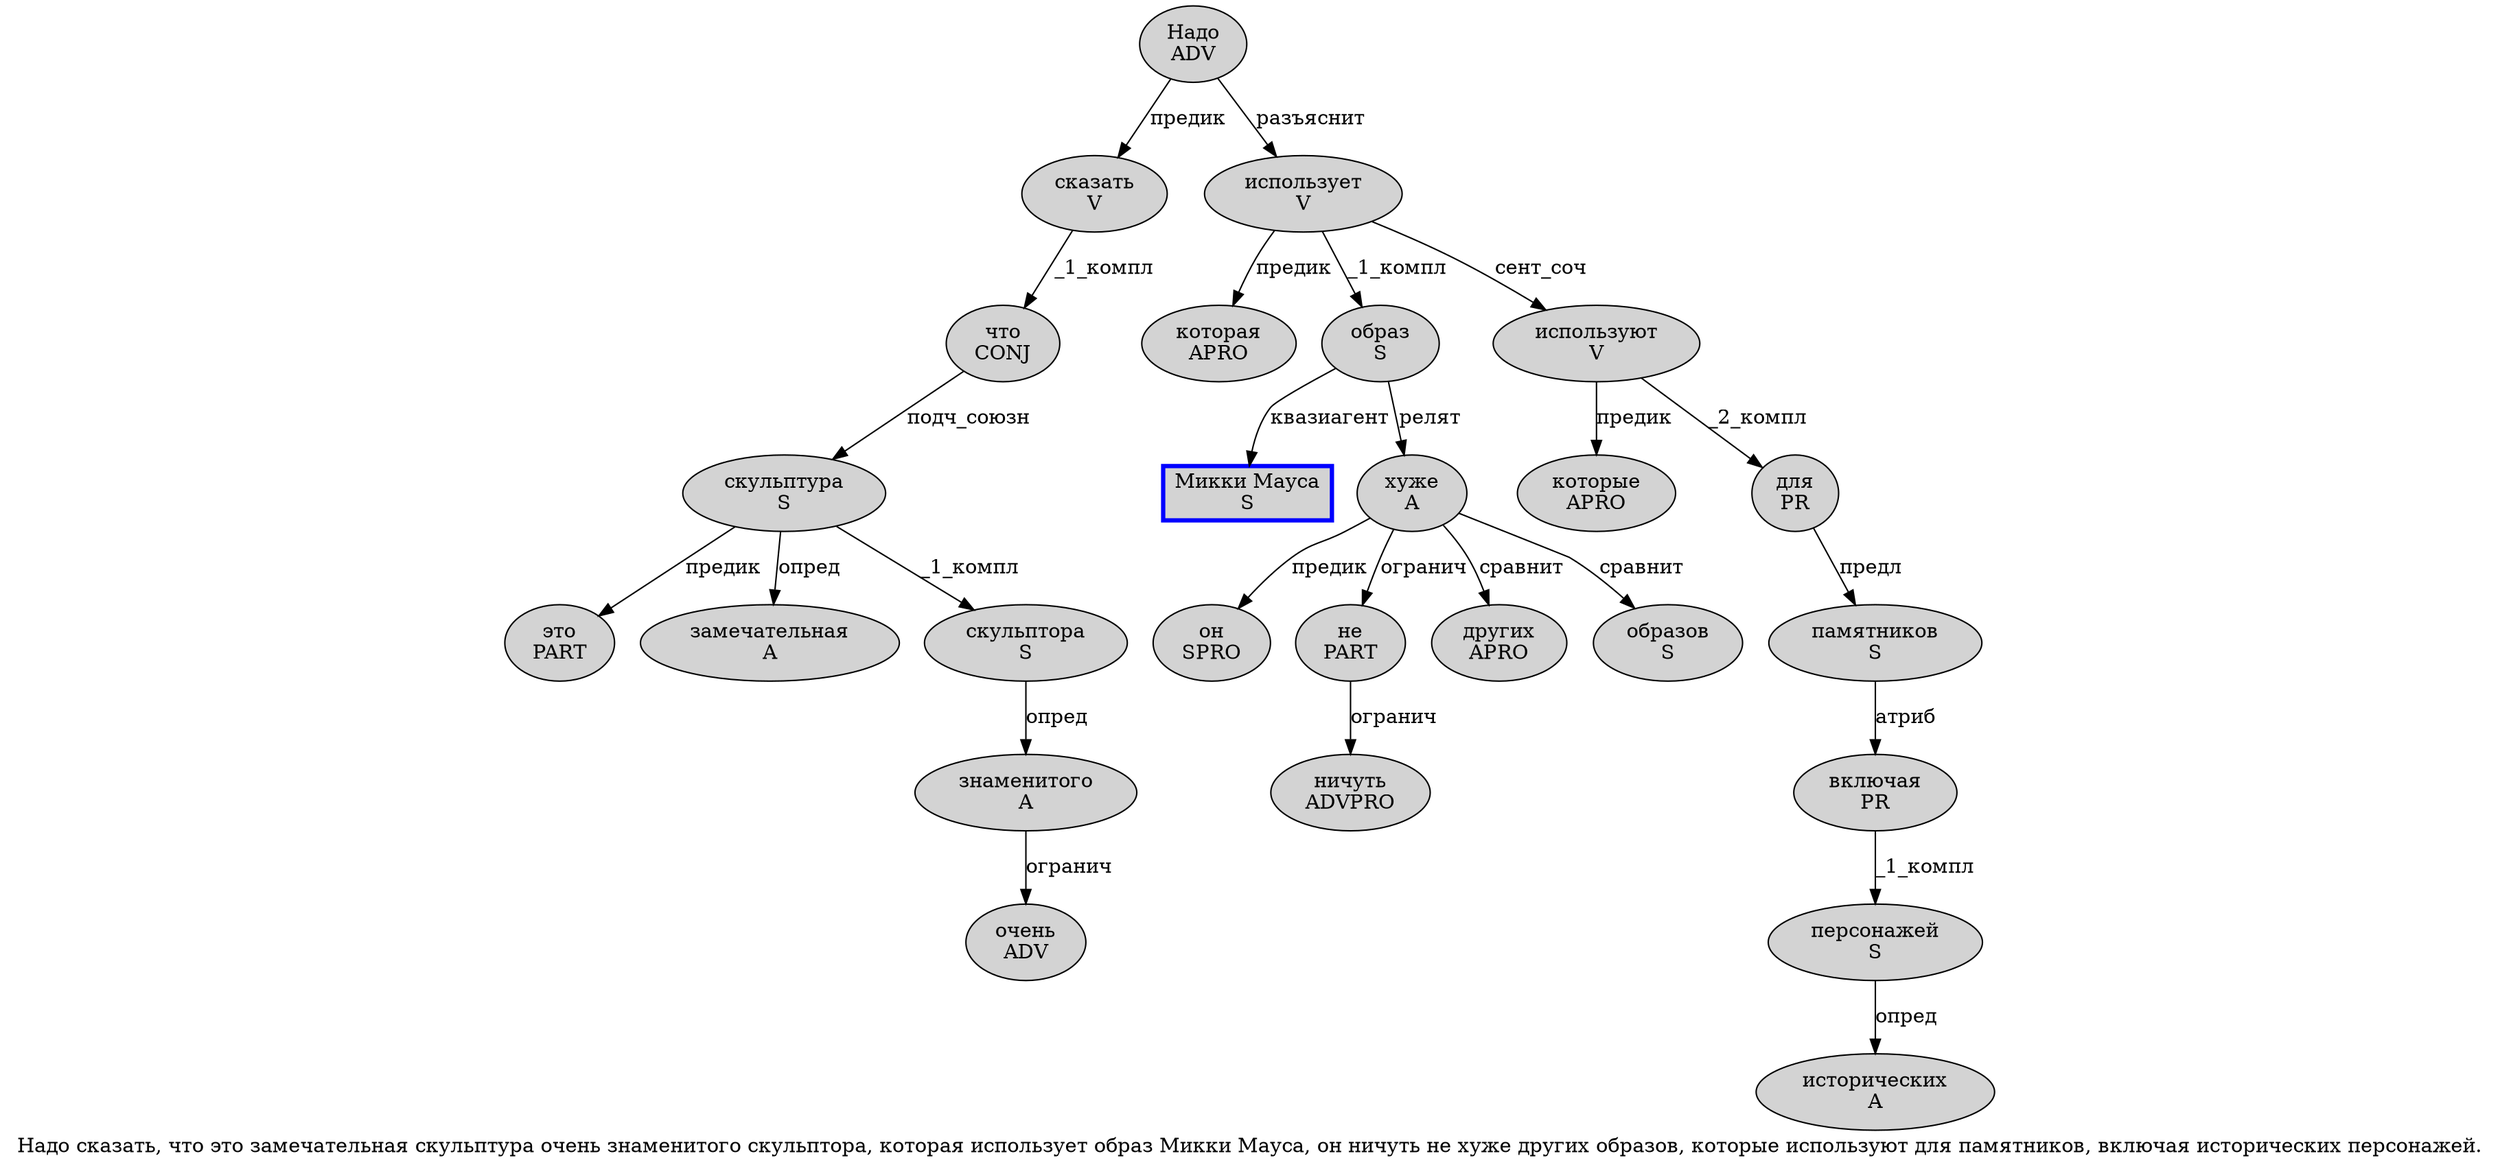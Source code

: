 digraph SENTENCE_805 {
	graph [label="Надо сказать, что это замечательная скульптура очень знаменитого скульптора, которая использует образ Микки Мауса, он ничуть не хуже других образов, которые используют для памятников, включая исторических персонажей."]
	node [style=filled]
		0 [label="Надо
ADV" color="" fillcolor=lightgray penwidth=1 shape=ellipse]
		1 [label="сказать
V" color="" fillcolor=lightgray penwidth=1 shape=ellipse]
		3 [label="что
CONJ" color="" fillcolor=lightgray penwidth=1 shape=ellipse]
		4 [label="это
PART" color="" fillcolor=lightgray penwidth=1 shape=ellipse]
		5 [label="замечательная
A" color="" fillcolor=lightgray penwidth=1 shape=ellipse]
		6 [label="скульптура
S" color="" fillcolor=lightgray penwidth=1 shape=ellipse]
		7 [label="очень
ADV" color="" fillcolor=lightgray penwidth=1 shape=ellipse]
		8 [label="знаменитого
A" color="" fillcolor=lightgray penwidth=1 shape=ellipse]
		9 [label="скульптора
S" color="" fillcolor=lightgray penwidth=1 shape=ellipse]
		11 [label="которая
APRO" color="" fillcolor=lightgray penwidth=1 shape=ellipse]
		12 [label="использует
V" color="" fillcolor=lightgray penwidth=1 shape=ellipse]
		13 [label="образ
S" color="" fillcolor=lightgray penwidth=1 shape=ellipse]
		14 [label="Микки Мауса
S" color=blue fillcolor=lightgray penwidth=3 shape=box]
		16 [label="он
SPRO" color="" fillcolor=lightgray penwidth=1 shape=ellipse]
		17 [label="ничуть
ADVPRO" color="" fillcolor=lightgray penwidth=1 shape=ellipse]
		18 [label="не
PART" color="" fillcolor=lightgray penwidth=1 shape=ellipse]
		19 [label="хуже
A" color="" fillcolor=lightgray penwidth=1 shape=ellipse]
		20 [label="других
APRO" color="" fillcolor=lightgray penwidth=1 shape=ellipse]
		21 [label="образов
S" color="" fillcolor=lightgray penwidth=1 shape=ellipse]
		23 [label="которые
APRO" color="" fillcolor=lightgray penwidth=1 shape=ellipse]
		24 [label="используют
V" color="" fillcolor=lightgray penwidth=1 shape=ellipse]
		25 [label="для
PR" color="" fillcolor=lightgray penwidth=1 shape=ellipse]
		26 [label="памятников
S" color="" fillcolor=lightgray penwidth=1 shape=ellipse]
		28 [label="включая
PR" color="" fillcolor=lightgray penwidth=1 shape=ellipse]
		29 [label="исторических
A" color="" fillcolor=lightgray penwidth=1 shape=ellipse]
		30 [label="персонажей
S" color="" fillcolor=lightgray penwidth=1 shape=ellipse]
			8 -> 7 [label="огранич"]
			3 -> 6 [label="подч_союзн"]
			30 -> 29 [label="опред"]
			26 -> 28 [label="атриб"]
			19 -> 16 [label="предик"]
			19 -> 18 [label="огранич"]
			19 -> 20 [label="сравнит"]
			19 -> 21 [label="сравнит"]
			1 -> 3 [label="_1_компл"]
			12 -> 11 [label="предик"]
			12 -> 13 [label="_1_компл"]
			12 -> 24 [label="сент_соч"]
			24 -> 23 [label="предик"]
			24 -> 25 [label="_2_компл"]
			9 -> 8 [label="опред"]
			6 -> 4 [label="предик"]
			6 -> 5 [label="опред"]
			6 -> 9 [label="_1_компл"]
			0 -> 1 [label="предик"]
			0 -> 12 [label="разъяснит"]
			13 -> 14 [label="квазиагент"]
			13 -> 19 [label="релят"]
			28 -> 30 [label="_1_компл"]
			25 -> 26 [label="предл"]
			18 -> 17 [label="огранич"]
}